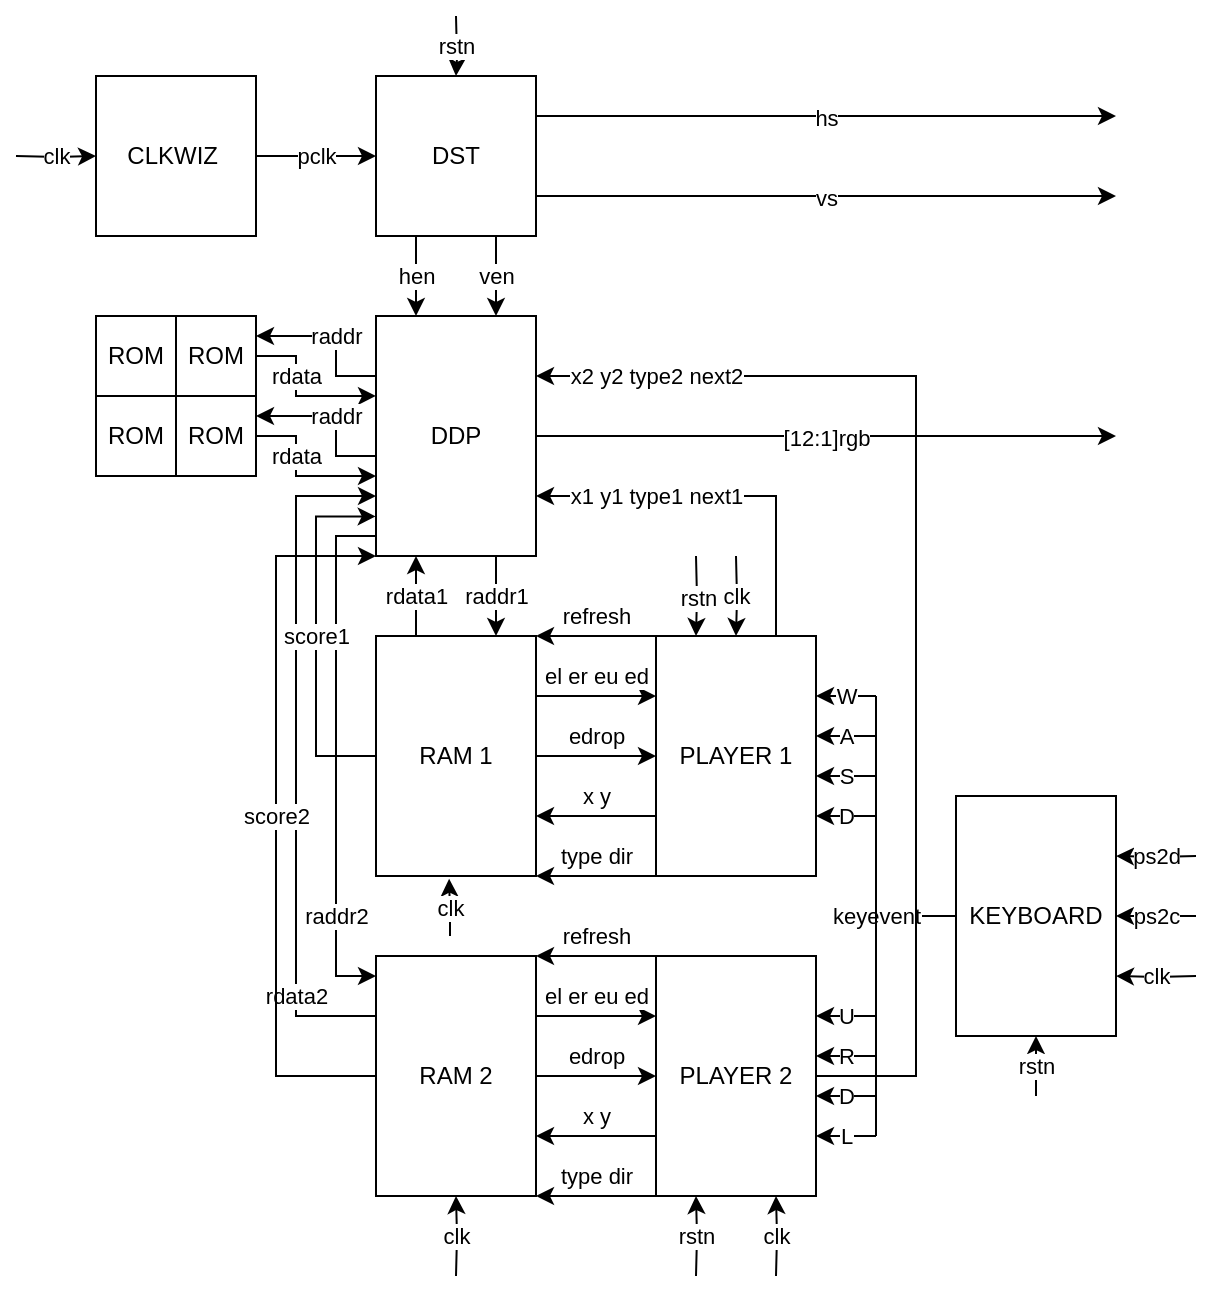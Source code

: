 <mxfile version="20.6.0" type="github">
  <diagram id="45gjmZU5WHnOV5znpadK" name="第 1 页">
    <mxGraphModel dx="926" dy="487" grid="1" gridSize="10" guides="1" tooltips="1" connect="1" arrows="1" fold="1" page="0" pageScale="1" pageWidth="827" pageHeight="1169" math="0" shadow="0">
      <root>
        <mxCell id="0" />
        <mxCell id="1" parent="0" />
        <mxCell id="PTadkcQ9bA5JcgTdEHjo-22" value="rdata" style="edgeStyle=orthogonalEdgeStyle;rounded=0;orthogonalLoop=1;jettySize=auto;html=1;" parent="1" edge="1">
          <mxGeometry x="-0.249" relative="1" as="geometry">
            <Array as="points">
              <mxPoint x="220" y="220" />
              <mxPoint x="220" y="240" />
            </Array>
            <mxPoint x="200" y="220.034" as="sourcePoint" />
            <mxPoint x="260" y="239.966" as="targetPoint" />
            <mxPoint as="offset" />
          </mxGeometry>
        </mxCell>
        <mxCell id="PTadkcQ9bA5JcgTdEHjo-1" value="ROM" style="rounded=0;whiteSpace=wrap;html=1;" parent="1" vertex="1">
          <mxGeometry x="160" y="200" width="40" height="40" as="geometry" />
        </mxCell>
        <mxCell id="PTadkcQ9bA5JcgTdEHjo-15" value="[12:1]rgb" style="edgeStyle=orthogonalEdgeStyle;rounded=0;orthogonalLoop=1;jettySize=auto;html=1;exitX=1;exitY=0.5;exitDx=0;exitDy=0;" parent="1" source="PTadkcQ9bA5JcgTdEHjo-2" edge="1">
          <mxGeometry relative="1" as="geometry">
            <mxPoint x="630" y="260" as="targetPoint" />
          </mxGeometry>
        </mxCell>
        <mxCell id="PTadkcQ9bA5JcgTdEHjo-18" value="raddr2" style="edgeStyle=orthogonalEdgeStyle;rounded=0;orthogonalLoop=1;jettySize=auto;html=1;exitX=0;exitY=1;exitDx=0;exitDy=0;" parent="1" source="PTadkcQ9bA5JcgTdEHjo-2" target="PTadkcQ9bA5JcgTdEHjo-46" edge="1">
          <mxGeometry x="0.629" relative="1" as="geometry">
            <Array as="points">
              <mxPoint x="260" y="310" />
              <mxPoint x="240" y="310" />
              <mxPoint x="240" y="530" />
            </Array>
            <mxPoint as="offset" />
          </mxGeometry>
        </mxCell>
        <mxCell id="PTadkcQ9bA5JcgTdEHjo-19" value="raddr1" style="edgeStyle=orthogonalEdgeStyle;rounded=0;orthogonalLoop=1;jettySize=auto;html=1;entryX=0.75;entryY=0;entryDx=0;entryDy=0;" parent="1" source="PTadkcQ9bA5JcgTdEHjo-2" target="PTadkcQ9bA5JcgTdEHjo-45" edge="1">
          <mxGeometry relative="1" as="geometry">
            <mxPoint x="500" y="250" as="sourcePoint" />
            <Array as="points">
              <mxPoint x="320" y="330" />
              <mxPoint x="320" y="330" />
            </Array>
            <mxPoint as="offset" />
          </mxGeometry>
        </mxCell>
        <mxCell id="PTadkcQ9bA5JcgTdEHjo-21" value="raddr" style="edgeStyle=orthogonalEdgeStyle;rounded=0;orthogonalLoop=1;jettySize=auto;html=1;" parent="1" target="PTadkcQ9bA5JcgTdEHjo-1" edge="1">
          <mxGeometry relative="1" as="geometry">
            <Array as="points">
              <mxPoint x="240" y="230" />
              <mxPoint x="240" y="210" />
            </Array>
            <mxPoint x="260" y="230.034" as="sourcePoint" />
            <mxPoint x="180" y="220" as="targetPoint" />
          </mxGeometry>
        </mxCell>
        <mxCell id="PTadkcQ9bA5JcgTdEHjo-2" value="DDP" style="rounded=0;whiteSpace=wrap;html=1;" parent="1" vertex="1">
          <mxGeometry x="260" y="200" width="80" height="120" as="geometry" />
        </mxCell>
        <mxCell id="PTadkcQ9bA5JcgTdEHjo-16" value="rdata1" style="edgeStyle=orthogonalEdgeStyle;rounded=0;orthogonalLoop=1;jettySize=auto;html=1;" parent="1" source="PTadkcQ9bA5JcgTdEHjo-45" target="PTadkcQ9bA5JcgTdEHjo-2" edge="1">
          <mxGeometry relative="1" as="geometry">
            <Array as="points">
              <mxPoint x="280" y="340" />
              <mxPoint x="280" y="340" />
            </Array>
            <mxPoint as="offset" />
          </mxGeometry>
        </mxCell>
        <mxCell id="PTadkcQ9bA5JcgTdEHjo-17" value="rdata2" style="edgeStyle=orthogonalEdgeStyle;rounded=0;orthogonalLoop=1;jettySize=auto;html=1;entryX=0;entryY=0.75;entryDx=0;entryDy=0;" parent="1" source="PTadkcQ9bA5JcgTdEHjo-46" target="PTadkcQ9bA5JcgTdEHjo-2" edge="1">
          <mxGeometry x="-0.706" relative="1" as="geometry">
            <mxPoint x="420" y="320" as="targetPoint" />
            <Array as="points">
              <mxPoint x="220" y="550" />
              <mxPoint x="220" y="290" />
            </Array>
            <mxPoint as="offset" />
          </mxGeometry>
        </mxCell>
        <mxCell id="PTadkcQ9bA5JcgTdEHjo-29" value="A" style="edgeStyle=orthogonalEdgeStyle;rounded=0;orthogonalLoop=1;jettySize=auto;html=1;" parent="1" target="PTadkcQ9bA5JcgTdEHjo-4" edge="1">
          <mxGeometry relative="1" as="geometry">
            <mxPoint x="600" y="420" as="targetPoint" />
            <mxPoint x="510" y="410" as="sourcePoint" />
            <Array as="points">
              <mxPoint x="500" y="410" />
              <mxPoint x="500" y="410" />
            </Array>
          </mxGeometry>
        </mxCell>
        <mxCell id="PTadkcQ9bA5JcgTdEHjo-52" value="x y" style="edgeStyle=orthogonalEdgeStyle;rounded=0;orthogonalLoop=1;jettySize=auto;html=1;exitX=0;exitY=0.75;exitDx=0;exitDy=0;entryX=1;entryY=0.75;entryDx=0;entryDy=0;" parent="1" source="PTadkcQ9bA5JcgTdEHjo-4" target="PTadkcQ9bA5JcgTdEHjo-45" edge="1">
          <mxGeometry y="-10" relative="1" as="geometry">
            <mxPoint as="offset" />
          </mxGeometry>
        </mxCell>
        <mxCell id="PTadkcQ9bA5JcgTdEHjo-54" value="type dir" style="edgeStyle=orthogonalEdgeStyle;rounded=0;orthogonalLoop=1;jettySize=auto;html=1;exitX=0;exitY=1;exitDx=0;exitDy=0;entryX=1;entryY=1;entryDx=0;entryDy=0;" parent="1" source="PTadkcQ9bA5JcgTdEHjo-4" target="PTadkcQ9bA5JcgTdEHjo-45" edge="1">
          <mxGeometry y="-10" relative="1" as="geometry">
            <Array as="points">
              <mxPoint x="370" y="480" />
              <mxPoint x="370" y="480" />
            </Array>
            <mxPoint as="offset" />
          </mxGeometry>
        </mxCell>
        <mxCell id="PTadkcQ9bA5JcgTdEHjo-57" value="refresh" style="edgeStyle=orthogonalEdgeStyle;rounded=0;orthogonalLoop=1;jettySize=auto;html=1;exitX=0;exitY=0;exitDx=0;exitDy=0;entryX=1;entryY=0;entryDx=0;entryDy=0;" parent="1" source="PTadkcQ9bA5JcgTdEHjo-4" target="PTadkcQ9bA5JcgTdEHjo-45" edge="1">
          <mxGeometry y="-10" relative="1" as="geometry">
            <Array as="points">
              <mxPoint x="370" y="360" />
              <mxPoint x="370" y="360" />
            </Array>
            <mxPoint as="offset" />
          </mxGeometry>
        </mxCell>
        <mxCell id="PTadkcQ9bA5JcgTdEHjo-66" value="x1 y1 type1 next1" style="edgeStyle=orthogonalEdgeStyle;rounded=0;orthogonalLoop=1;jettySize=auto;html=1;entryX=1;entryY=0.75;entryDx=0;entryDy=0;" parent="1" source="PTadkcQ9bA5JcgTdEHjo-4" target="PTadkcQ9bA5JcgTdEHjo-2" edge="1">
          <mxGeometry x="0.368" relative="1" as="geometry">
            <Array as="points">
              <mxPoint x="460" y="290" />
            </Array>
            <mxPoint as="offset" />
          </mxGeometry>
        </mxCell>
        <mxCell id="PTadkcQ9bA5JcgTdEHjo-4" value="PLAYER 1" style="rounded=0;whiteSpace=wrap;html=1;" parent="1" vertex="1">
          <mxGeometry x="400" y="360" width="80" height="120" as="geometry" />
        </mxCell>
        <mxCell id="PTadkcQ9bA5JcgTdEHjo-24" value="clk" style="edgeStyle=orthogonalEdgeStyle;rounded=0;orthogonalLoop=1;jettySize=auto;html=1;entryX=1;entryY=0.75;entryDx=0;entryDy=0;" parent="1" target="PTadkcQ9bA5JcgTdEHjo-5" edge="1">
          <mxGeometry relative="1" as="geometry">
            <mxPoint x="700" y="400.143" as="targetPoint" />
            <mxPoint x="670" y="530" as="sourcePoint" />
          </mxGeometry>
        </mxCell>
        <mxCell id="PTadkcQ9bA5JcgTdEHjo-27" value="ps2d" style="edgeStyle=orthogonalEdgeStyle;rounded=0;orthogonalLoop=1;jettySize=auto;html=1;entryX=1;entryY=0.25;entryDx=0;entryDy=0;" parent="1" target="PTadkcQ9bA5JcgTdEHjo-5" edge="1">
          <mxGeometry relative="1" as="geometry">
            <mxPoint x="650" y="440" as="targetPoint" />
            <mxPoint x="670" y="470" as="sourcePoint" />
            <Array as="points" />
          </mxGeometry>
        </mxCell>
        <mxCell id="PTadkcQ9bA5JcgTdEHjo-28" value="keyevent" style="edgeStyle=orthogonalEdgeStyle;rounded=0;orthogonalLoop=1;jettySize=auto;html=1;exitX=0;exitY=0.5;exitDx=0;exitDy=0;" parent="1" source="PTadkcQ9bA5JcgTdEHjo-5" edge="1">
          <mxGeometry x="1" y="-30" relative="1" as="geometry">
            <mxPoint x="510" y="500" as="targetPoint" />
            <Array as="points">
              <mxPoint x="510" y="500" />
            </Array>
            <mxPoint as="offset" />
          </mxGeometry>
        </mxCell>
        <mxCell id="PTadkcQ9bA5JcgTdEHjo-5" value="KEYBOARD" style="rounded=0;whiteSpace=wrap;html=1;" parent="1" vertex="1">
          <mxGeometry x="550" y="440" width="80" height="120" as="geometry" />
        </mxCell>
        <mxCell id="PTadkcQ9bA5JcgTdEHjo-7" value="hen" style="edgeStyle=orthogonalEdgeStyle;rounded=0;orthogonalLoop=1;jettySize=auto;html=1;exitX=0.25;exitY=1;exitDx=0;exitDy=0;entryX=0.25;entryY=0;entryDx=0;entryDy=0;" parent="1" source="PTadkcQ9bA5JcgTdEHjo-6" target="PTadkcQ9bA5JcgTdEHjo-2" edge="1">
          <mxGeometry relative="1" as="geometry" />
        </mxCell>
        <mxCell id="PTadkcQ9bA5JcgTdEHjo-8" value="ven" style="edgeStyle=orthogonalEdgeStyle;rounded=0;orthogonalLoop=1;jettySize=auto;html=1;exitX=0.75;exitY=1;exitDx=0;exitDy=0;entryX=0.75;entryY=0;entryDx=0;entryDy=0;" parent="1" source="PTadkcQ9bA5JcgTdEHjo-6" target="PTadkcQ9bA5JcgTdEHjo-2" edge="1">
          <mxGeometry relative="1" as="geometry" />
        </mxCell>
        <mxCell id="PTadkcQ9bA5JcgTdEHjo-9" value="hs" style="edgeStyle=orthogonalEdgeStyle;rounded=0;orthogonalLoop=1;jettySize=auto;html=1;exitX=1;exitY=0.25;exitDx=0;exitDy=0;" parent="1" source="PTadkcQ9bA5JcgTdEHjo-6" edge="1">
          <mxGeometry relative="1" as="geometry">
            <mxPoint x="630" y="100" as="targetPoint" />
          </mxGeometry>
        </mxCell>
        <mxCell id="PTadkcQ9bA5JcgTdEHjo-10" value="vs" style="edgeStyle=orthogonalEdgeStyle;rounded=0;orthogonalLoop=1;jettySize=auto;html=1;exitX=1;exitY=0.75;exitDx=0;exitDy=0;" parent="1" source="PTadkcQ9bA5JcgTdEHjo-6" edge="1">
          <mxGeometry relative="1" as="geometry">
            <mxPoint x="630" y="140" as="targetPoint" />
          </mxGeometry>
        </mxCell>
        <mxCell id="PTadkcQ9bA5JcgTdEHjo-11" value="pclk" style="edgeStyle=orthogonalEdgeStyle;rounded=0;orthogonalLoop=1;jettySize=auto;html=1;" parent="1" source="PTadkcQ9bA5JcgTdEHjo-38" target="PTadkcQ9bA5JcgTdEHjo-6" edge="1">
          <mxGeometry relative="1" as="geometry">
            <mxPoint x="220" y="100.19" as="targetPoint" />
            <mxPoint x="220" y="100" as="sourcePoint" />
          </mxGeometry>
        </mxCell>
        <mxCell id="PTadkcQ9bA5JcgTdEHjo-6" value="DST" style="rounded=0;whiteSpace=wrap;html=1;" parent="1" vertex="1">
          <mxGeometry x="260" y="80" width="80" height="80" as="geometry" />
        </mxCell>
        <mxCell id="PTadkcQ9bA5JcgTdEHjo-14" value="rstn" style="edgeStyle=orthogonalEdgeStyle;rounded=0;orthogonalLoop=1;jettySize=auto;html=1;" parent="1" target="PTadkcQ9bA5JcgTdEHjo-6" edge="1">
          <mxGeometry relative="1" as="geometry">
            <mxPoint x="380" y="180" as="targetPoint" />
            <mxPoint x="300" y="50" as="sourcePoint" />
          </mxGeometry>
        </mxCell>
        <mxCell id="PTadkcQ9bA5JcgTdEHjo-25" value="rstn" style="edgeStyle=orthogonalEdgeStyle;rounded=0;orthogonalLoop=1;jettySize=auto;html=1;entryX=0.5;entryY=1;entryDx=0;entryDy=0;" parent="1" target="PTadkcQ9bA5JcgTdEHjo-5" edge="1">
          <mxGeometry relative="1" as="geometry">
            <mxPoint x="590" y="590" as="sourcePoint" />
            <Array as="points">
              <mxPoint x="590" y="580" />
              <mxPoint x="590" y="580" />
            </Array>
          </mxGeometry>
        </mxCell>
        <mxCell id="PTadkcQ9bA5JcgTdEHjo-26" value="ps2c" style="edgeStyle=orthogonalEdgeStyle;rounded=0;orthogonalLoop=1;jettySize=auto;html=1;entryX=1;entryY=0.5;entryDx=0;entryDy=0;" parent="1" target="PTadkcQ9bA5JcgTdEHjo-5" edge="1">
          <mxGeometry relative="1" as="geometry">
            <mxPoint x="670" y="500" as="sourcePoint" />
            <Array as="points">
              <mxPoint x="650" y="500" />
              <mxPoint x="650" y="500" />
            </Array>
          </mxGeometry>
        </mxCell>
        <mxCell id="PTadkcQ9bA5JcgTdEHjo-30" value="S" style="edgeStyle=orthogonalEdgeStyle;rounded=0;orthogonalLoop=1;jettySize=auto;html=1;" parent="1" target="PTadkcQ9bA5JcgTdEHjo-4" edge="1">
          <mxGeometry relative="1" as="geometry">
            <mxPoint x="480" y="390" as="targetPoint" />
            <mxPoint x="510" y="430" as="sourcePoint" />
            <Array as="points">
              <mxPoint x="500" y="430" />
              <mxPoint x="500" y="430" />
            </Array>
          </mxGeometry>
        </mxCell>
        <mxCell id="PTadkcQ9bA5JcgTdEHjo-31" value="D" style="edgeStyle=orthogonalEdgeStyle;rounded=0;orthogonalLoop=1;jettySize=auto;html=1;" parent="1" target="PTadkcQ9bA5JcgTdEHjo-4" edge="1">
          <mxGeometry relative="1" as="geometry">
            <mxPoint x="480" y="390" as="targetPoint" />
            <mxPoint x="510" y="450" as="sourcePoint" />
            <Array as="points">
              <mxPoint x="500" y="450" />
              <mxPoint x="500" y="450" />
            </Array>
          </mxGeometry>
        </mxCell>
        <mxCell id="PTadkcQ9bA5JcgTdEHjo-33" value="U" style="edgeStyle=orthogonalEdgeStyle;rounded=0;orthogonalLoop=1;jettySize=auto;html=1;" parent="1" edge="1">
          <mxGeometry relative="1" as="geometry">
            <mxPoint x="480" y="550.0" as="targetPoint" />
            <mxPoint x="510" y="550" as="sourcePoint" />
            <Array as="points">
              <mxPoint x="500" y="550" />
              <mxPoint x="500" y="550" />
            </Array>
          </mxGeometry>
        </mxCell>
        <mxCell id="PTadkcQ9bA5JcgTdEHjo-34" value="L" style="edgeStyle=orthogonalEdgeStyle;rounded=0;orthogonalLoop=1;jettySize=auto;html=1;" parent="1" edge="1">
          <mxGeometry relative="1" as="geometry">
            <mxPoint x="480" y="610" as="targetPoint" />
            <mxPoint x="510" y="610" as="sourcePoint" />
            <Array as="points">
              <mxPoint x="500" y="610" />
              <mxPoint x="500" y="610" />
            </Array>
          </mxGeometry>
        </mxCell>
        <mxCell id="PTadkcQ9bA5JcgTdEHjo-35" value="D" style="edgeStyle=orthogonalEdgeStyle;rounded=0;orthogonalLoop=1;jettySize=auto;html=1;" parent="1" edge="1">
          <mxGeometry relative="1" as="geometry">
            <mxPoint x="480" y="590" as="targetPoint" />
            <mxPoint x="510" y="590" as="sourcePoint" />
            <Array as="points">
              <mxPoint x="500" y="590" />
              <mxPoint x="500" y="590" />
            </Array>
          </mxGeometry>
        </mxCell>
        <mxCell id="PTadkcQ9bA5JcgTdEHjo-36" value="W" style="edgeStyle=orthogonalEdgeStyle;rounded=0;orthogonalLoop=1;jettySize=auto;html=1;" parent="1" target="PTadkcQ9bA5JcgTdEHjo-4" edge="1">
          <mxGeometry relative="1" as="geometry">
            <mxPoint x="480" y="390" as="targetPoint" />
            <mxPoint x="510" y="390" as="sourcePoint" />
            <Array as="points">
              <mxPoint x="490" y="390" />
              <mxPoint x="490" y="390" />
            </Array>
          </mxGeometry>
        </mxCell>
        <mxCell id="PTadkcQ9bA5JcgTdEHjo-37" value="R" style="edgeStyle=orthogonalEdgeStyle;rounded=0;orthogonalLoop=1;jettySize=auto;html=1;" parent="1" edge="1">
          <mxGeometry relative="1" as="geometry">
            <mxPoint x="480" y="570" as="targetPoint" />
            <mxPoint x="510" y="570" as="sourcePoint" />
            <Array as="points">
              <mxPoint x="500" y="570" />
              <mxPoint x="500" y="570" />
            </Array>
          </mxGeometry>
        </mxCell>
        <mxCell id="PTadkcQ9bA5JcgTdEHjo-38" value="CLKWIZ&amp;nbsp;" style="rounded=0;whiteSpace=wrap;html=1;" parent="1" vertex="1">
          <mxGeometry x="120" y="80" width="80" height="80" as="geometry" />
        </mxCell>
        <mxCell id="PTadkcQ9bA5JcgTdEHjo-42" value="clk" style="edgeStyle=orthogonalEdgeStyle;rounded=0;orthogonalLoop=1;jettySize=auto;html=1;" parent="1" target="PTadkcQ9bA5JcgTdEHjo-38" edge="1">
          <mxGeometry relative="1" as="geometry">
            <mxPoint x="80" y="120" as="sourcePoint" />
          </mxGeometry>
        </mxCell>
        <mxCell id="PTadkcQ9bA5JcgTdEHjo-53" value="x y" style="edgeStyle=orthogonalEdgeStyle;rounded=0;orthogonalLoop=1;jettySize=auto;html=1;exitX=0;exitY=0.75;exitDx=0;exitDy=0;entryX=1;entryY=0.75;entryDx=0;entryDy=0;" parent="1" source="PTadkcQ9bA5JcgTdEHjo-43" target="PTadkcQ9bA5JcgTdEHjo-46" edge="1">
          <mxGeometry y="-10" relative="1" as="geometry">
            <mxPoint as="offset" />
          </mxGeometry>
        </mxCell>
        <mxCell id="PTadkcQ9bA5JcgTdEHjo-58" value="refresh" style="edgeStyle=orthogonalEdgeStyle;rounded=0;orthogonalLoop=1;jettySize=auto;html=1;" parent="1" source="PTadkcQ9bA5JcgTdEHjo-43" target="PTadkcQ9bA5JcgTdEHjo-46" edge="1">
          <mxGeometry y="-10" relative="1" as="geometry">
            <Array as="points">
              <mxPoint x="370" y="520" />
              <mxPoint x="370" y="520" />
            </Array>
            <mxPoint as="offset" />
          </mxGeometry>
        </mxCell>
        <mxCell id="PTadkcQ9bA5JcgTdEHjo-67" value="x2 y2 type2 next2" style="edgeStyle=orthogonalEdgeStyle;rounded=0;orthogonalLoop=1;jettySize=auto;html=1;entryX=1;entryY=0.25;entryDx=0;entryDy=0;" parent="1" source="PTadkcQ9bA5JcgTdEHjo-43" target="PTadkcQ9bA5JcgTdEHjo-2" edge="1">
          <mxGeometry x="0.797" relative="1" as="geometry">
            <Array as="points">
              <mxPoint x="530" y="580" />
              <mxPoint x="530" y="230" />
            </Array>
            <mxPoint as="offset" />
          </mxGeometry>
        </mxCell>
        <mxCell id="PTadkcQ9bA5JcgTdEHjo-43" value="PLAYER 2" style="rounded=0;whiteSpace=wrap;html=1;" parent="1" vertex="1">
          <mxGeometry x="400" y="520" width="80" height="120" as="geometry" />
        </mxCell>
        <mxCell id="PTadkcQ9bA5JcgTdEHjo-44" value="" style="endArrow=none;html=1;rounded=0;" parent="1" edge="1">
          <mxGeometry width="50" height="50" relative="1" as="geometry">
            <mxPoint x="510" y="610" as="sourcePoint" />
            <mxPoint x="510" y="390" as="targetPoint" />
          </mxGeometry>
        </mxCell>
        <mxCell id="PTadkcQ9bA5JcgTdEHjo-47" value="el er eu ed" style="edgeStyle=orthogonalEdgeStyle;rounded=0;orthogonalLoop=1;jettySize=auto;html=1;exitX=1;exitY=0.25;exitDx=0;exitDy=0;entryX=0;entryY=0.25;entryDx=0;entryDy=0;" parent="1" source="PTadkcQ9bA5JcgTdEHjo-45" target="PTadkcQ9bA5JcgTdEHjo-4" edge="1">
          <mxGeometry y="10" relative="1" as="geometry">
            <mxPoint as="offset" />
          </mxGeometry>
        </mxCell>
        <mxCell id="PTadkcQ9bA5JcgTdEHjo-49" value="edrop" style="edgeStyle=orthogonalEdgeStyle;rounded=0;orthogonalLoop=1;jettySize=auto;html=1;exitX=1;exitY=0.5;exitDx=0;exitDy=0;entryX=0;entryY=0.5;entryDx=0;entryDy=0;" parent="1" source="PTadkcQ9bA5JcgTdEHjo-45" target="PTadkcQ9bA5JcgTdEHjo-4" edge="1">
          <mxGeometry y="10" relative="1" as="geometry">
            <mxPoint as="offset" />
          </mxGeometry>
        </mxCell>
        <mxCell id="PTadkcQ9bA5JcgTdEHjo-73" value="score1" style="edgeStyle=orthogonalEdgeStyle;shape=connector;rounded=0;orthogonalLoop=1;jettySize=auto;html=1;exitX=0;exitY=0.5;exitDx=0;exitDy=0;labelBackgroundColor=default;strokeColor=default;fontFamily=Helvetica;fontSize=11;fontColor=default;endArrow=classic;entryX=-0.002;entryY=0.835;entryDx=0;entryDy=0;entryPerimeter=0;" parent="1" source="PTadkcQ9bA5JcgTdEHjo-45" edge="1" target="PTadkcQ9bA5JcgTdEHjo-2">
          <mxGeometry relative="1" as="geometry">
            <mxPoint x="200" y="420" as="targetPoint" />
            <Array as="points">
              <mxPoint x="230" y="420" />
              <mxPoint x="230" y="300" />
            </Array>
          </mxGeometry>
        </mxCell>
        <mxCell id="PTadkcQ9bA5JcgTdEHjo-45" value="RAM 1" style="rounded=0;whiteSpace=wrap;html=1;" parent="1" vertex="1">
          <mxGeometry x="260" y="360" width="80" height="120" as="geometry" />
        </mxCell>
        <mxCell id="PTadkcQ9bA5JcgTdEHjo-74" value="score2" style="edgeStyle=orthogonalEdgeStyle;shape=connector;rounded=0;orthogonalLoop=1;jettySize=auto;html=1;exitX=0;exitY=0.5;exitDx=0;exitDy=0;labelBackgroundColor=default;strokeColor=default;fontFamily=Helvetica;fontSize=11;fontColor=default;endArrow=classic;entryX=0;entryY=1;entryDx=0;entryDy=0;" parent="1" source="PTadkcQ9bA5JcgTdEHjo-46" edge="1" target="PTadkcQ9bA5JcgTdEHjo-2">
          <mxGeometry relative="1" as="geometry">
            <mxPoint x="200" y="580" as="targetPoint" />
            <Array as="points">
              <mxPoint x="210" y="580" />
              <mxPoint x="210" y="320" />
            </Array>
          </mxGeometry>
        </mxCell>
        <mxCell id="PTadkcQ9bA5JcgTdEHjo-46" value="RAM 2" style="rounded=0;whiteSpace=wrap;html=1;" parent="1" vertex="1">
          <mxGeometry x="260" y="520" width="80" height="120" as="geometry" />
        </mxCell>
        <mxCell id="PTadkcQ9bA5JcgTdEHjo-50" value="el er eu ed" style="edgeStyle=orthogonalEdgeStyle;rounded=0;orthogonalLoop=1;jettySize=auto;html=1;" parent="1" source="PTadkcQ9bA5JcgTdEHjo-46" target="PTadkcQ9bA5JcgTdEHjo-43" edge="1">
          <mxGeometry y="10" relative="1" as="geometry">
            <mxPoint x="340" y="390" as="sourcePoint" />
            <mxPoint x="400" y="390" as="targetPoint" />
            <Array as="points">
              <mxPoint x="370" y="550" />
              <mxPoint x="370" y="550" />
            </Array>
            <mxPoint as="offset" />
          </mxGeometry>
        </mxCell>
        <mxCell id="PTadkcQ9bA5JcgTdEHjo-51" value="edrop" style="edgeStyle=orthogonalEdgeStyle;rounded=0;orthogonalLoop=1;jettySize=auto;html=1;" parent="1" source="PTadkcQ9bA5JcgTdEHjo-46" target="PTadkcQ9bA5JcgTdEHjo-43" edge="1">
          <mxGeometry y="10" relative="1" as="geometry">
            <mxPoint x="340" y="579.71" as="sourcePoint" />
            <mxPoint x="400" y="579.71" as="targetPoint" />
            <mxPoint as="offset" />
          </mxGeometry>
        </mxCell>
        <mxCell id="PTadkcQ9bA5JcgTdEHjo-55" value="type dir" style="edgeStyle=orthogonalEdgeStyle;rounded=0;orthogonalLoop=1;jettySize=auto;html=1;exitX=0;exitY=1;exitDx=0;exitDy=0;" parent="1" source="PTadkcQ9bA5JcgTdEHjo-43" edge="1">
          <mxGeometry y="-10" relative="1" as="geometry">
            <mxPoint x="400" y="480" as="sourcePoint" />
            <mxPoint x="340" y="640" as="targetPoint" />
            <Array as="points">
              <mxPoint x="390" y="640" />
              <mxPoint x="390" y="640" />
            </Array>
            <mxPoint as="offset" />
          </mxGeometry>
        </mxCell>
        <mxCell id="PTadkcQ9bA5JcgTdEHjo-60" value="clk" style="edgeStyle=orthogonalEdgeStyle;rounded=0;orthogonalLoop=1;jettySize=auto;html=1;" parent="1" target="PTadkcQ9bA5JcgTdEHjo-4" edge="1">
          <mxGeometry relative="1" as="geometry">
            <mxPoint x="440" y="320" as="sourcePoint" />
          </mxGeometry>
        </mxCell>
        <mxCell id="PTadkcQ9bA5JcgTdEHjo-62" value="rstn" style="edgeStyle=orthogonalEdgeStyle;rounded=0;orthogonalLoop=1;jettySize=auto;html=1;entryX=0.75;entryY=0;entryDx=0;entryDy=0;" parent="1" edge="1">
          <mxGeometry relative="1" as="geometry">
            <mxPoint x="420" y="320" as="sourcePoint" />
            <mxPoint x="420" y="360" as="targetPoint" />
          </mxGeometry>
        </mxCell>
        <mxCell id="PTadkcQ9bA5JcgTdEHjo-63" value="clk" style="edgeStyle=orthogonalEdgeStyle;rounded=0;orthogonalLoop=1;jettySize=auto;html=1;entryX=0.75;entryY=1;entryDx=0;entryDy=0;" parent="1" target="PTadkcQ9bA5JcgTdEHjo-43" edge="1">
          <mxGeometry relative="1" as="geometry">
            <mxPoint x="460" y="680" as="sourcePoint" />
            <mxPoint x="459.76" y="690" as="targetPoint" />
          </mxGeometry>
        </mxCell>
        <mxCell id="PTadkcQ9bA5JcgTdEHjo-64" value="rstn" style="edgeStyle=orthogonalEdgeStyle;rounded=0;orthogonalLoop=1;jettySize=auto;html=1;entryX=0.25;entryY=1;entryDx=0;entryDy=0;" parent="1" target="PTadkcQ9bA5JcgTdEHjo-43" edge="1">
          <mxGeometry relative="1" as="geometry">
            <mxPoint x="420" y="680" as="sourcePoint" />
            <mxPoint x="419.76" y="690" as="targetPoint" />
          </mxGeometry>
        </mxCell>
        <mxCell id="PTadkcQ9bA5JcgTdEHjo-68" value="clk" style="edgeStyle=orthogonalEdgeStyle;rounded=0;orthogonalLoop=1;jettySize=auto;html=1;entryX=0.457;entryY=1.011;entryDx=0;entryDy=0;entryPerimeter=0;" parent="1" target="PTadkcQ9bA5JcgTdEHjo-45" edge="1">
          <mxGeometry relative="1" as="geometry">
            <mxPoint x="297" y="510" as="sourcePoint" />
            <Array as="points">
              <mxPoint x="297" y="500" />
            </Array>
          </mxGeometry>
        </mxCell>
        <mxCell id="PTadkcQ9bA5JcgTdEHjo-69" value="clk" style="edgeStyle=orthogonalEdgeStyle;rounded=0;orthogonalLoop=1;jettySize=auto;html=1;" parent="1" target="PTadkcQ9bA5JcgTdEHjo-46" edge="1">
          <mxGeometry relative="1" as="geometry">
            <mxPoint x="300" y="680" as="sourcePoint" />
            <mxPoint x="299.78" y="640" as="targetPoint" />
            <Array as="points" />
          </mxGeometry>
        </mxCell>
        <mxCell id="PTadkcQ9bA5JcgTdEHjo-70" value="ROM" style="rounded=0;whiteSpace=wrap;html=1;" parent="1" vertex="1">
          <mxGeometry x="160" y="240" width="40" height="40" as="geometry" />
        </mxCell>
        <mxCell id="PTadkcQ9bA5JcgTdEHjo-71" value="rdata" style="edgeStyle=orthogonalEdgeStyle;rounded=0;orthogonalLoop=1;jettySize=auto;html=1;" parent="1" edge="1">
          <mxGeometry x="-0.249" relative="1" as="geometry">
            <mxPoint x="200" y="259.999" as="sourcePoint" />
            <mxPoint x="260" y="279.999" as="targetPoint" />
            <Array as="points">
              <mxPoint x="220" y="259.97" />
              <mxPoint x="220" y="279.97" />
            </Array>
            <mxPoint as="offset" />
          </mxGeometry>
        </mxCell>
        <mxCell id="PTadkcQ9bA5JcgTdEHjo-72" value="raddr" style="edgeStyle=orthogonalEdgeStyle;rounded=0;orthogonalLoop=1;jettySize=auto;html=1;" parent="1" edge="1">
          <mxGeometry relative="1" as="geometry">
            <mxPoint x="260" y="269.999" as="sourcePoint" />
            <mxPoint x="200" y="249.999" as="targetPoint" />
            <Array as="points">
              <mxPoint x="240" y="269.97" />
              <mxPoint x="240" y="249.97" />
            </Array>
          </mxGeometry>
        </mxCell>
        <mxCell id="qdQGaBaW670SIYNAz18d-1" value="ROM" style="rounded=0;whiteSpace=wrap;html=1;" vertex="1" parent="1">
          <mxGeometry x="120" y="200" width="40" height="40" as="geometry" />
        </mxCell>
        <mxCell id="qdQGaBaW670SIYNAz18d-2" value="ROM" style="rounded=0;whiteSpace=wrap;html=1;" vertex="1" parent="1">
          <mxGeometry x="120" y="240" width="40" height="40" as="geometry" />
        </mxCell>
      </root>
    </mxGraphModel>
  </diagram>
</mxfile>
